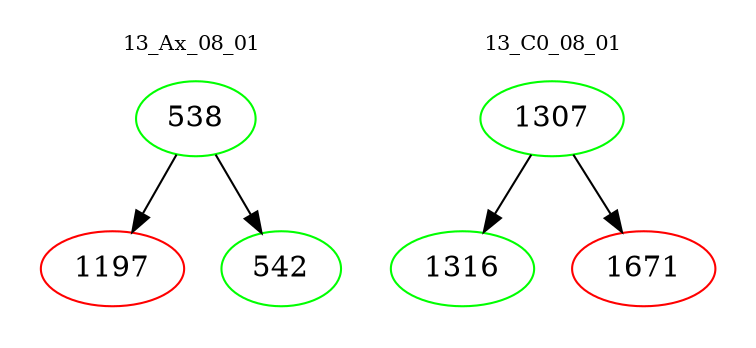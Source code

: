 digraph{
subgraph cluster_0 {
color = white
label = "13_Ax_08_01";
fontsize=10;
T0_538 [label="538", color="green"]
T0_538 -> T0_1197 [color="black"]
T0_1197 [label="1197", color="red"]
T0_538 -> T0_542 [color="black"]
T0_542 [label="542", color="green"]
}
subgraph cluster_1 {
color = white
label = "13_C0_08_01";
fontsize=10;
T1_1307 [label="1307", color="green"]
T1_1307 -> T1_1316 [color="black"]
T1_1316 [label="1316", color="green"]
T1_1307 -> T1_1671 [color="black"]
T1_1671 [label="1671", color="red"]
}
}
